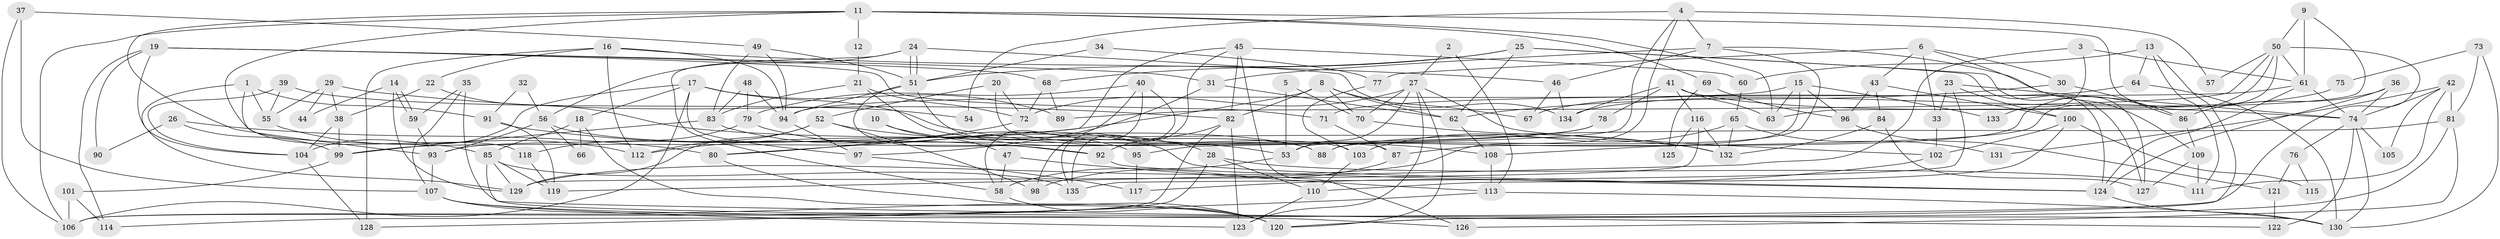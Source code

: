 // coarse degree distribution, {5: 0.20212765957446807, 4: 0.2553191489361702, 3: 0.2765957446808511, 7: 0.02127659574468085, 2: 0.0851063829787234, 6: 0.06382978723404255, 8: 0.06382978723404255, 10: 0.010638297872340425, 17: 0.010638297872340425, 16: 0.010638297872340425}
// Generated by graph-tools (version 1.1) at 2025/54/03/04/25 21:54:16]
// undirected, 135 vertices, 270 edges
graph export_dot {
graph [start="1"]
  node [color=gray90,style=filled];
  1;
  2;
  3;
  4;
  5;
  6;
  7;
  8;
  9;
  10;
  11;
  12;
  13;
  14;
  15;
  16;
  17;
  18;
  19;
  20;
  21;
  22;
  23;
  24;
  25;
  26;
  27;
  28;
  29;
  30;
  31;
  32;
  33;
  34;
  35;
  36;
  37;
  38;
  39;
  40;
  41;
  42;
  43;
  44;
  45;
  46;
  47;
  48;
  49;
  50;
  51;
  52;
  53;
  54;
  55;
  56;
  57;
  58;
  59;
  60;
  61;
  62;
  63;
  64;
  65;
  66;
  67;
  68;
  69;
  70;
  71;
  72;
  73;
  74;
  75;
  76;
  77;
  78;
  79;
  80;
  81;
  82;
  83;
  84;
  85;
  86;
  87;
  88;
  89;
  90;
  91;
  92;
  93;
  94;
  95;
  96;
  97;
  98;
  99;
  100;
  101;
  102;
  103;
  104;
  105;
  106;
  107;
  108;
  109;
  110;
  111;
  112;
  113;
  114;
  115;
  116;
  117;
  118;
  119;
  120;
  121;
  122;
  123;
  124;
  125;
  126;
  127;
  128;
  129;
  130;
  131;
  132;
  133;
  134;
  135;
  1 -- 85;
  1 -- 129;
  1 -- 55;
  1 -- 91;
  2 -- 113;
  2 -- 27;
  3 -- 61;
  3 -- 119;
  3 -- 133;
  4 -- 7;
  4 -- 95;
  4 -- 54;
  4 -- 57;
  4 -- 129;
  5 -- 70;
  5 -- 53;
  6 -- 43;
  6 -- 127;
  6 -- 30;
  6 -- 33;
  6 -- 77;
  7 -- 46;
  7 -- 109;
  7 -- 31;
  7 -- 88;
  8 -- 62;
  8 -- 112;
  8 -- 67;
  8 -- 70;
  8 -- 82;
  9 -- 61;
  9 -- 50;
  9 -- 63;
  10 -- 28;
  10 -- 47;
  11 -- 63;
  11 -- 106;
  11 -- 12;
  11 -- 69;
  11 -- 86;
  11 -- 93;
  11 -- 118;
  12 -- 21;
  13 -- 60;
  13 -- 120;
  13 -- 64;
  13 -- 111;
  14 -- 59;
  14 -- 59;
  14 -- 129;
  14 -- 44;
  15 -- 63;
  15 -- 94;
  15 -- 53;
  15 -- 96;
  15 -- 133;
  16 -- 112;
  16 -- 94;
  16 -- 22;
  16 -- 46;
  16 -- 128;
  17 -- 104;
  17 -- 108;
  17 -- 18;
  17 -- 89;
  17 -- 97;
  17 -- 106;
  18 -- 120;
  18 -- 66;
  18 -- 85;
  19 -- 31;
  19 -- 68;
  19 -- 71;
  19 -- 90;
  19 -- 104;
  19 -- 114;
  20 -- 72;
  20 -- 52;
  20 -- 87;
  21 -- 83;
  21 -- 88;
  21 -- 72;
  22 -- 132;
  22 -- 38;
  23 -- 135;
  23 -- 74;
  23 -- 33;
  23 -- 100;
  24 -- 58;
  24 -- 51;
  24 -- 51;
  24 -- 56;
  24 -- 134;
  25 -- 62;
  25 -- 51;
  25 -- 68;
  25 -- 124;
  25 -- 127;
  26 -- 80;
  26 -- 99;
  26 -- 90;
  27 -- 72;
  27 -- 123;
  27 -- 53;
  27 -- 70;
  27 -- 102;
  27 -- 120;
  28 -- 110;
  28 -- 111;
  28 -- 106;
  29 -- 38;
  29 -- 82;
  29 -- 44;
  29 -- 55;
  30 -- 62;
  30 -- 86;
  31 -- 97;
  31 -- 62;
  32 -- 56;
  32 -- 91;
  33 -- 102;
  34 -- 77;
  34 -- 51;
  35 -- 59;
  35 -- 107;
  35 -- 130;
  36 -- 124;
  36 -- 86;
  36 -- 74;
  37 -- 107;
  37 -- 106;
  37 -- 49;
  38 -- 99;
  38 -- 104;
  39 -- 104;
  39 -- 55;
  39 -- 54;
  40 -- 135;
  40 -- 98;
  40 -- 58;
  40 -- 79;
  41 -- 74;
  41 -- 134;
  41 -- 63;
  41 -- 78;
  41 -- 116;
  42 -- 81;
  42 -- 74;
  42 -- 105;
  42 -- 111;
  42 -- 131;
  43 -- 100;
  43 -- 84;
  43 -- 96;
  45 -- 82;
  45 -- 126;
  45 -- 60;
  45 -- 80;
  45 -- 135;
  46 -- 67;
  46 -- 134;
  47 -- 113;
  47 -- 58;
  48 -- 94;
  48 -- 79;
  48 -- 83;
  49 -- 51;
  49 -- 83;
  49 -- 94;
  50 -- 87;
  50 -- 89;
  50 -- 57;
  50 -- 61;
  50 -- 108;
  50 -- 114;
  51 -- 92;
  51 -- 94;
  51 -- 103;
  52 -- 53;
  52 -- 129;
  52 -- 98;
  52 -- 112;
  53 -- 58;
  55 -- 112;
  56 -- 93;
  56 -- 66;
  56 -- 88;
  58 -- 120;
  59 -- 93;
  60 -- 65;
  61 -- 124;
  61 -- 71;
  61 -- 74;
  62 -- 108;
  64 -- 130;
  64 -- 67;
  65 -- 132;
  65 -- 103;
  65 -- 131;
  68 -- 72;
  68 -- 89;
  69 -- 96;
  69 -- 125;
  70 -- 132;
  71 -- 87;
  72 -- 80;
  73 -- 81;
  73 -- 130;
  73 -- 75;
  74 -- 76;
  74 -- 105;
  74 -- 122;
  74 -- 130;
  75 -- 134;
  76 -- 121;
  76 -- 115;
  77 -- 103;
  78 -- 99;
  78 -- 93;
  79 -- 124;
  79 -- 118;
  80 -- 120;
  81 -- 120;
  81 -- 88;
  81 -- 126;
  82 -- 106;
  82 -- 92;
  82 -- 123;
  83 -- 95;
  83 -- 99;
  84 -- 132;
  84 -- 127;
  85 -- 119;
  85 -- 122;
  85 -- 129;
  85 -- 135;
  86 -- 109;
  87 -- 98;
  91 -- 92;
  91 -- 119;
  92 -- 124;
  93 -- 107;
  94 -- 97;
  95 -- 117;
  96 -- 121;
  97 -- 117;
  99 -- 101;
  100 -- 102;
  100 -- 110;
  100 -- 115;
  101 -- 114;
  101 -- 106;
  102 -- 117;
  103 -- 110;
  104 -- 128;
  107 -- 120;
  107 -- 123;
  107 -- 126;
  108 -- 113;
  109 -- 111;
  109 -- 127;
  110 -- 123;
  113 -- 130;
  113 -- 128;
  116 -- 129;
  116 -- 125;
  116 -- 132;
  118 -- 119;
  121 -- 122;
  124 -- 130;
}
